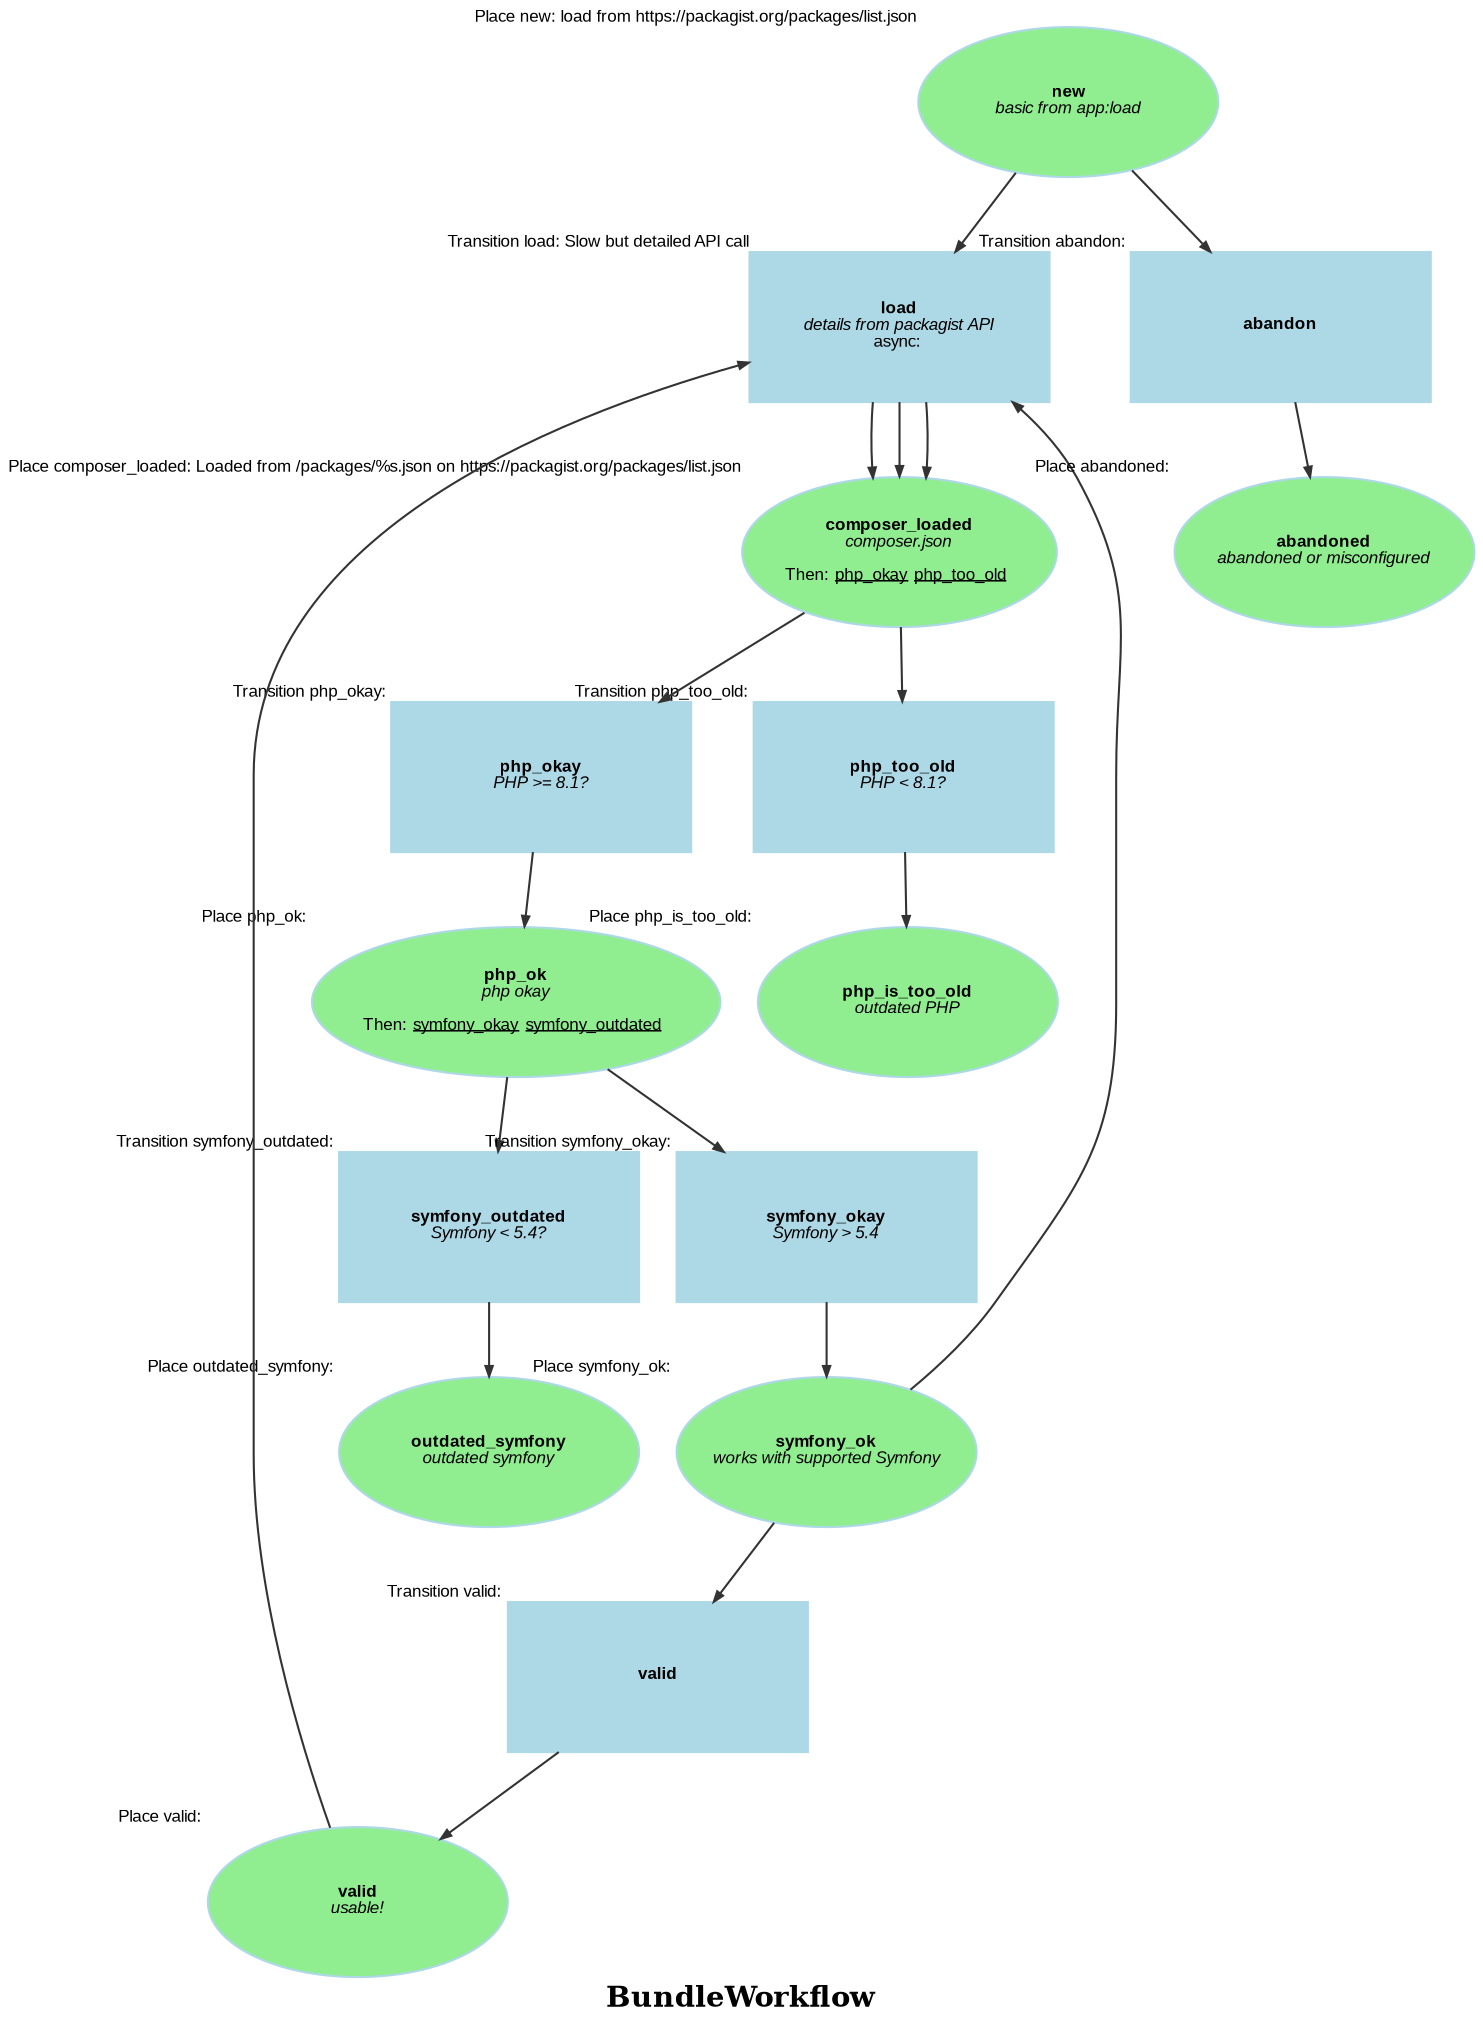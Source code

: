 digraph workflow {
  ratio="compress" rankdir="TB" label=<<B>BundleWorkflow</B>>
  node [fontsize="8" fontname="Arial" color="lightBlue" style="filled" fixedsize="false" width="2" height="1"];
  edge [fontsize="7" fontname="Arial" color="#333333" arrowhead="normal" arrowsize="0.5"];

  place_new [label=<<B>new</B><BR/><I>basic from app:load</I>>, shape=oval fillcolor="lightgreen" style="filled" xlabel="Place new: load from https://packagist.org/packages/list.json"];
  place_composer_loaded [label=<<B>composer_loaded</B><BR/><I>composer.json</I><BR/><BR/>Then: <U>php_okay</U> <U>php_too_old</U> >, shape=oval fillcolor="lightgreen" style="filled" xlabel="Place composer_loaded: Loaded from /packages/%s.json on https://packagist.org/packages/list.json"];
  place_outdated_symfony [label=<<B>outdated_symfony</B><BR/><I>outdated symfony</I>>, shape=oval fillcolor="lightgreen" style="filled" xlabel="Place outdated_symfony: "];
  place_symfony_ok [label=<<B>symfony_ok</B><BR/><I>works with supported Symfony</I>>, shape=oval fillcolor="lightgreen" style="filled" xlabel="Place symfony_ok: "];
  place_php_is_too_old [label=<<B>php_is_too_old</B><BR/><I>outdated PHP</I>>, shape=oval fillcolor="lightgreen" style="filled" xlabel="Place php_is_too_old: "];
  place_php_ok [label=<<B>php_ok</B><BR/><I>php okay</I><BR/><BR/>Then: <U>symfony_okay</U> <U>symfony_outdated</U> >, shape=oval fillcolor="lightgreen" style="filled" xlabel="Place php_ok: "];
  place_abandoned [label=<<B>abandoned</B><BR/><I>abandoned or misconfigured</I>>, shape=oval fillcolor="lightgreen" style="filled" xlabel="Place abandoned: "];
  place_valid [label=<<B>valid</B><BR/><I>usable!</I>>, shape=oval fillcolor="lightgreen" style="filled" xlabel="Place valid: "];
  transition_load [label=<<B>load</B><BR/><I>details from packagist API</I><BR/>async: >, shape="box" regular="" xlabel="Transition load: Slow but detailed API call"];
  transition_abandon [label=<<B>abandon</B>>, shape="box" regular="" xlabel="Transition abandon: "];
  transition_valid [label=<<B>valid</B>>, shape="box" regular="" xlabel="Transition valid: "];
  transition_php_too_old [label=<<B>php_too_old</B><BR/><I>PHP &lt; 8.1?</I>>, shape="box" regular="" xlabel="Transition php_too_old: "];
  transition_php_okay [label=<<B>php_okay</B><BR/><I>PHP &gt;= 8.1?</I>>, shape="box" regular="" xlabel="Transition php_okay: "];
  transition_symfony_outdated [label=<<B>symfony_outdated</B><BR/><I>Symfony &lt; 5.4?</I>>, shape="box" regular="" xlabel="Transition symfony_outdated: "];
  transition_symfony_okay [label=<<B>symfony_okay</B><BR/><I>Symfony &gt; 5.4</I>>, shape="box" regular="" xlabel="Transition symfony_okay: "];
  place_new -> transition_load [style="solid", comment="new"];
  transition_load -> place_composer_loaded [style="solid"];
  place_symfony_ok -> transition_load [style="solid", comment="symfony_ok"];
  transition_load -> place_composer_loaded [style="solid"];
  place_valid -> transition_load [style="solid", comment="valid"];
  transition_load -> place_composer_loaded [style="solid"];
  place_new -> transition_abandon [style="solid", comment="new"];
  transition_abandon -> place_abandoned [style="solid"];
  place_symfony_ok -> transition_valid [style="solid", comment="symfony_ok"];
  transition_valid -> place_valid [style="solid"];
  place_composer_loaded -> transition_php_too_old [style="solid", comment="composer_loaded"];
  transition_php_too_old -> place_php_is_too_old [style="solid"];
  place_composer_loaded -> transition_php_okay [style="solid", comment="composer_loaded"];
  transition_php_okay -> place_php_ok [style="solid"];
  place_php_ok -> transition_symfony_outdated [style="solid", comment="php_ok"];
  transition_symfony_outdated -> place_outdated_symfony [style="solid"];
  place_php_ok -> transition_symfony_okay [style="solid", comment="php_ok"];
  transition_symfony_okay -> place_symfony_ok [style="solid"];
}
